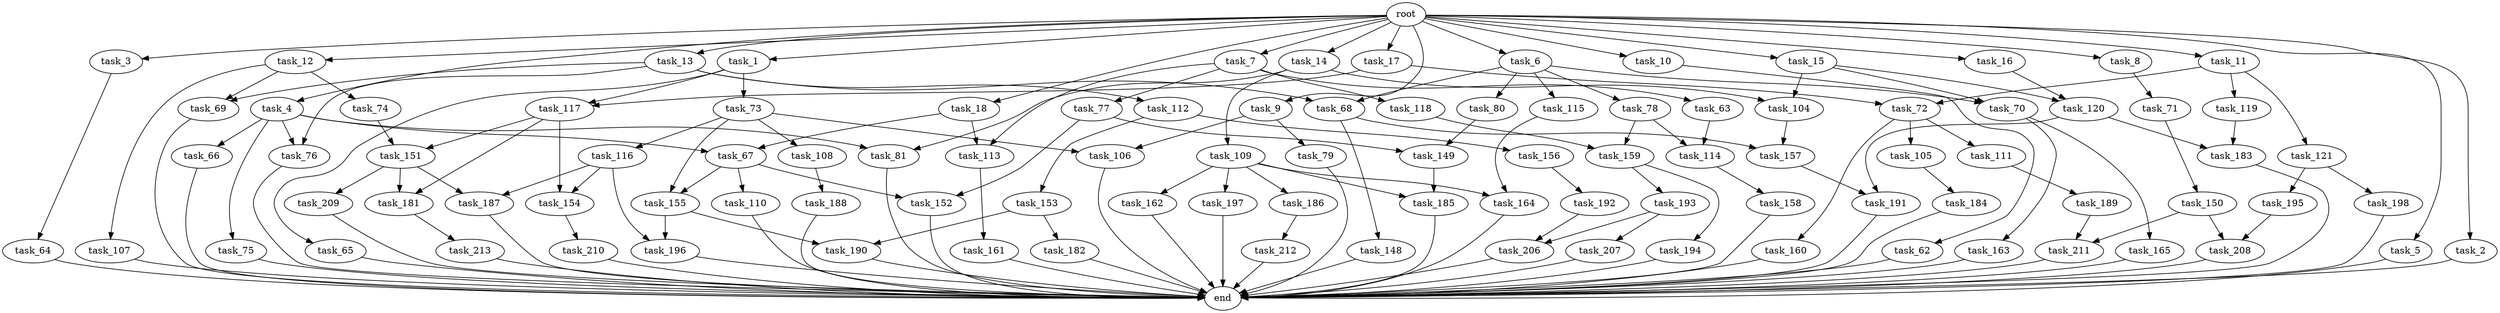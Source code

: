 digraph G {
  task_181 [size="1374389534.720000"];
  task_104 [size="1666447310.848000"];
  task_195 [size="841813590.016000"];
  task_64 [size="429496729.600000"];
  task_17 [size="2.048000"];
  task_190 [size="498216206.336000"];
  task_118 [size="429496729.600000"];
  task_69 [size="773094113.280000"];
  task_11 [size="2.048000"];
  task_209 [size="1099511627.776000"];
  task_113 [size="1047972020.224000"];
  task_189 [size="68719476.736000"];
  task_73 [size="1391569403.904000"];
  task_8 [size="2.048000"];
  task_197 [size="841813590.016000"];
  task_67 [size="1717986918.400000"];
  task_109 [size="274877906.944000"];
  task_7 [size="2.048000"];
  task_192 [size="429496729.600000"];
  task_157 [size="2010044694.528000"];
  task_185 [size="1683627180.032000"];
  task_115 [size="154618822.656000"];
  task_75 [size="1099511627.776000"];
  task_206 [size="687194767.360000"];
  task_79 [size="1099511627.776000"];
  task_63 [size="429496729.600000"];
  task_188 [size="618475290.624000"];
  task_119 [size="618475290.624000"];
  task_107 [size="618475290.624000"];
  task_81 [size="1374389534.720000"];
  task_196 [size="2147483648.000000"];
  task_112 [size="154618822.656000"];
  task_121 [size="618475290.624000"];
  task_105 [size="618475290.624000"];
  task_193 [size="274877906.944000"];
  task_198 [size="841813590.016000"];
  task_3 [size="2.048000"];
  task_80 [size="154618822.656000"];
  task_207 [size="68719476.736000"];
  task_14 [size="2.048000"];
  task_62 [size="618475290.624000"];
  task_153 [size="841813590.016000"];
  task_108 [size="1391569403.904000"];
  task_158 [size="429496729.600000"];
  task_120 [size="2491081031.680000"];
  task_9 [size="2.048000"];
  task_149 [size="893353197.568000"];
  task_16 [size="2.048000"];
  task_187 [size="2817498546.176000"];
  end [size="0.000000"];
  root [size="0.000000"];
  task_184 [size="68719476.736000"];
  task_212 [size="154618822.656000"];
  task_161 [size="429496729.600000"];
  task_165 [size="429496729.600000"];
  task_4 [size="2.048000"];
  task_70 [size="1546188226.560000"];
  task_65 [size="1391569403.904000"];
  task_78 [size="154618822.656000"];
  task_13 [size="2.048000"];
  task_194 [size="274877906.944000"];
  task_66 [size="1099511627.776000"];
  task_210 [size="274877906.944000"];
  task_5 [size="2.048000"];
  task_154 [size="1992864825.344000"];
  task_6 [size="2.048000"];
  task_116 [size="1391569403.904000"];
  task_150 [size="429496729.600000"];
  task_164 [size="1271310319.616000"];
  task_152 [size="1374389534.720000"];
  task_106 [size="2491081031.680000"];
  task_117 [size="2233382993.920000"];
  task_213 [size="1391569403.904000"];
  task_155 [size="2491081031.680000"];
  task_15 [size="2.048000"];
  task_10 [size="2.048000"];
  task_110 [size="1099511627.776000"];
  task_148 [size="1391569403.904000"];
  task_186 [size="841813590.016000"];
  task_74 [size="618475290.624000"];
  task_182 [size="68719476.736000"];
  task_160 [size="618475290.624000"];
  task_183 [size="429496729.600000"];
  task_208 [size="309237645.312000"];
  task_159 [size="687194767.360000"];
  task_151 [size="704374636.544000"];
  task_156 [size="841813590.016000"];
  task_68 [size="309237645.312000"];
  task_2 [size="2.048000"];
  task_72 [size="1460288880.640000"];
  task_71 [size="1717986918.400000"];
  task_114 [size="1786706395.136000"];
  task_12 [size="2.048000"];
  task_111 [size="618475290.624000"];
  task_191 [size="773094113.280000"];
  task_163 [size="429496729.600000"];
  task_18 [size="2.048000"];
  task_211 [size="584115552.256000"];
  task_162 [size="841813590.016000"];
  task_77 [size="429496729.600000"];
  task_76 [size="1254130450.432000"];
  task_1 [size="2.048000"];

  task_181 -> task_213 [size="679477248.000000"];
  task_104 -> task_157 [size="301989888.000000"];
  task_195 -> task_208 [size="75497472.000000"];
  task_64 -> end [size="1.000000"];
  task_17 -> task_72 [size="411041792.000000"];
  task_17 -> task_117 [size="411041792.000000"];
  task_190 -> end [size="1.000000"];
  task_118 -> task_159 [size="301989888.000000"];
  task_69 -> end [size="1.000000"];
  task_11 -> task_72 [size="301989888.000000"];
  task_11 -> task_121 [size="301989888.000000"];
  task_11 -> task_119 [size="301989888.000000"];
  task_209 -> end [size="1.000000"];
  task_113 -> task_161 [size="209715200.000000"];
  task_189 -> task_211 [size="209715200.000000"];
  task_73 -> task_108 [size="679477248.000000"];
  task_73 -> task_155 [size="679477248.000000"];
  task_73 -> task_106 [size="679477248.000000"];
  task_73 -> task_116 [size="679477248.000000"];
  task_8 -> task_71 [size="838860800.000000"];
  task_197 -> end [size="1.000000"];
  task_67 -> task_155 [size="536870912.000000"];
  task_67 -> task_110 [size="536870912.000000"];
  task_67 -> task_152 [size="536870912.000000"];
  task_109 -> task_164 [size="411041792.000000"];
  task_109 -> task_162 [size="411041792.000000"];
  task_109 -> task_185 [size="411041792.000000"];
  task_109 -> task_186 [size="411041792.000000"];
  task_109 -> task_197 [size="411041792.000000"];
  task_7 -> task_113 [size="209715200.000000"];
  task_7 -> task_118 [size="209715200.000000"];
  task_7 -> task_77 [size="209715200.000000"];
  task_7 -> task_63 [size="209715200.000000"];
  task_192 -> task_206 [size="301989888.000000"];
  task_157 -> task_191 [size="301989888.000000"];
  task_185 -> end [size="1.000000"];
  task_115 -> task_164 [size="209715200.000000"];
  task_75 -> end [size="1.000000"];
  task_206 -> end [size="1.000000"];
  task_79 -> end [size="1.000000"];
  task_63 -> task_114 [size="838860800.000000"];
  task_188 -> end [size="1.000000"];
  task_119 -> task_183 [size="134217728.000000"];
  task_107 -> end [size="1.000000"];
  task_81 -> end [size="1.000000"];
  task_196 -> end [size="1.000000"];
  task_112 -> task_156 [size="411041792.000000"];
  task_112 -> task_153 [size="411041792.000000"];
  task_121 -> task_198 [size="411041792.000000"];
  task_121 -> task_195 [size="411041792.000000"];
  task_105 -> task_184 [size="33554432.000000"];
  task_193 -> task_207 [size="33554432.000000"];
  task_193 -> task_206 [size="33554432.000000"];
  task_198 -> end [size="1.000000"];
  task_3 -> task_64 [size="209715200.000000"];
  task_80 -> task_149 [size="301989888.000000"];
  task_207 -> end [size="1.000000"];
  task_14 -> task_109 [size="134217728.000000"];
  task_14 -> task_104 [size="134217728.000000"];
  task_14 -> task_81 [size="134217728.000000"];
  task_62 -> end [size="1.000000"];
  task_153 -> task_190 [size="33554432.000000"];
  task_153 -> task_182 [size="33554432.000000"];
  task_108 -> task_188 [size="301989888.000000"];
  task_158 -> end [size="1.000000"];
  task_120 -> task_191 [size="75497472.000000"];
  task_120 -> task_183 [size="75497472.000000"];
  task_9 -> task_106 [size="536870912.000000"];
  task_9 -> task_79 [size="536870912.000000"];
  task_149 -> task_185 [size="411041792.000000"];
  task_16 -> task_120 [size="536870912.000000"];
  task_187 -> end [size="1.000000"];
  root -> task_15 [size="1.000000"];
  root -> task_16 [size="1.000000"];
  root -> task_5 [size="1.000000"];
  root -> task_11 [size="1.000000"];
  root -> task_3 [size="1.000000"];
  root -> task_12 [size="1.000000"];
  root -> task_8 [size="1.000000"];
  root -> task_6 [size="1.000000"];
  root -> task_17 [size="1.000000"];
  root -> task_7 [size="1.000000"];
  root -> task_10 [size="1.000000"];
  root -> task_1 [size="1.000000"];
  root -> task_4 [size="1.000000"];
  root -> task_2 [size="1.000000"];
  root -> task_13 [size="1.000000"];
  root -> task_14 [size="1.000000"];
  root -> task_9 [size="1.000000"];
  root -> task_18 [size="1.000000"];
  task_184 -> end [size="1.000000"];
  task_212 -> end [size="1.000000"];
  task_161 -> end [size="1.000000"];
  task_165 -> end [size="1.000000"];
  task_4 -> task_66 [size="536870912.000000"];
  task_4 -> task_67 [size="536870912.000000"];
  task_4 -> task_76 [size="536870912.000000"];
  task_4 -> task_81 [size="536870912.000000"];
  task_4 -> task_75 [size="536870912.000000"];
  task_70 -> task_165 [size="209715200.000000"];
  task_70 -> task_163 [size="209715200.000000"];
  task_65 -> end [size="1.000000"];
  task_78 -> task_114 [size="33554432.000000"];
  task_78 -> task_159 [size="33554432.000000"];
  task_13 -> task_112 [size="75497472.000000"];
  task_13 -> task_69 [size="75497472.000000"];
  task_13 -> task_76 [size="75497472.000000"];
  task_13 -> task_68 [size="75497472.000000"];
  task_194 -> end [size="1.000000"];
  task_66 -> end [size="1.000000"];
  task_210 -> end [size="1.000000"];
  task_5 -> end [size="1.000000"];
  task_154 -> task_210 [size="134217728.000000"];
  task_6 -> task_78 [size="75497472.000000"];
  task_6 -> task_70 [size="75497472.000000"];
  task_6 -> task_80 [size="75497472.000000"];
  task_6 -> task_115 [size="75497472.000000"];
  task_6 -> task_68 [size="75497472.000000"];
  task_116 -> task_187 [size="838860800.000000"];
  task_116 -> task_154 [size="838860800.000000"];
  task_116 -> task_196 [size="838860800.000000"];
  task_150 -> task_208 [size="75497472.000000"];
  task_150 -> task_211 [size="75497472.000000"];
  task_164 -> end [size="1.000000"];
  task_152 -> end [size="1.000000"];
  task_106 -> end [size="1.000000"];
  task_117 -> task_151 [size="134217728.000000"];
  task_117 -> task_181 [size="134217728.000000"];
  task_117 -> task_154 [size="134217728.000000"];
  task_213 -> end [size="1.000000"];
  task_155 -> task_190 [size="209715200.000000"];
  task_155 -> task_196 [size="209715200.000000"];
  task_15 -> task_120 [size="679477248.000000"];
  task_15 -> task_104 [size="679477248.000000"];
  task_15 -> task_70 [size="679477248.000000"];
  task_10 -> task_62 [size="301989888.000000"];
  task_110 -> end [size="1.000000"];
  task_148 -> end [size="1.000000"];
  task_186 -> task_212 [size="75497472.000000"];
  task_74 -> task_151 [size="209715200.000000"];
  task_182 -> end [size="1.000000"];
  task_160 -> end [size="1.000000"];
  task_183 -> end [size="1.000000"];
  task_208 -> end [size="1.000000"];
  task_159 -> task_194 [size="134217728.000000"];
  task_159 -> task_193 [size="134217728.000000"];
  task_151 -> task_209 [size="536870912.000000"];
  task_151 -> task_187 [size="536870912.000000"];
  task_151 -> task_181 [size="536870912.000000"];
  task_156 -> task_192 [size="209715200.000000"];
  task_68 -> task_157 [size="679477248.000000"];
  task_68 -> task_148 [size="679477248.000000"];
  task_2 -> end [size="1.000000"];
  task_72 -> task_111 [size="301989888.000000"];
  task_72 -> task_160 [size="301989888.000000"];
  task_72 -> task_105 [size="301989888.000000"];
  task_71 -> task_150 [size="209715200.000000"];
  task_114 -> task_158 [size="209715200.000000"];
  task_12 -> task_69 [size="301989888.000000"];
  task_12 -> task_107 [size="301989888.000000"];
  task_12 -> task_74 [size="301989888.000000"];
  task_111 -> task_189 [size="33554432.000000"];
  task_191 -> end [size="1.000000"];
  task_163 -> end [size="1.000000"];
  task_18 -> task_113 [size="301989888.000000"];
  task_18 -> task_67 [size="301989888.000000"];
  task_211 -> end [size="1.000000"];
  task_162 -> end [size="1.000000"];
  task_77 -> task_152 [size="134217728.000000"];
  task_77 -> task_149 [size="134217728.000000"];
  task_76 -> end [size="1.000000"];
  task_1 -> task_65 [size="679477248.000000"];
  task_1 -> task_73 [size="679477248.000000"];
  task_1 -> task_117 [size="679477248.000000"];
}
